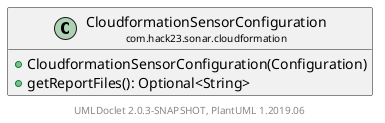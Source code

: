 @startuml
    set namespaceSeparator none
    hide empty fields
    hide empty methods

    class "<size:14>CloudformationSensorConfiguration\n<size:10>com.hack23.sonar.cloudformation" as com.hack23.sonar.cloudformation.CloudformationSensorConfiguration [[CloudformationSensorConfiguration.html]] {
        +CloudformationSensorConfiguration(Configuration)
        +getReportFiles(): Optional<String>
    }

    center footer UMLDoclet 2.0.3-SNAPSHOT, PlantUML 1.2019.06
@enduml

